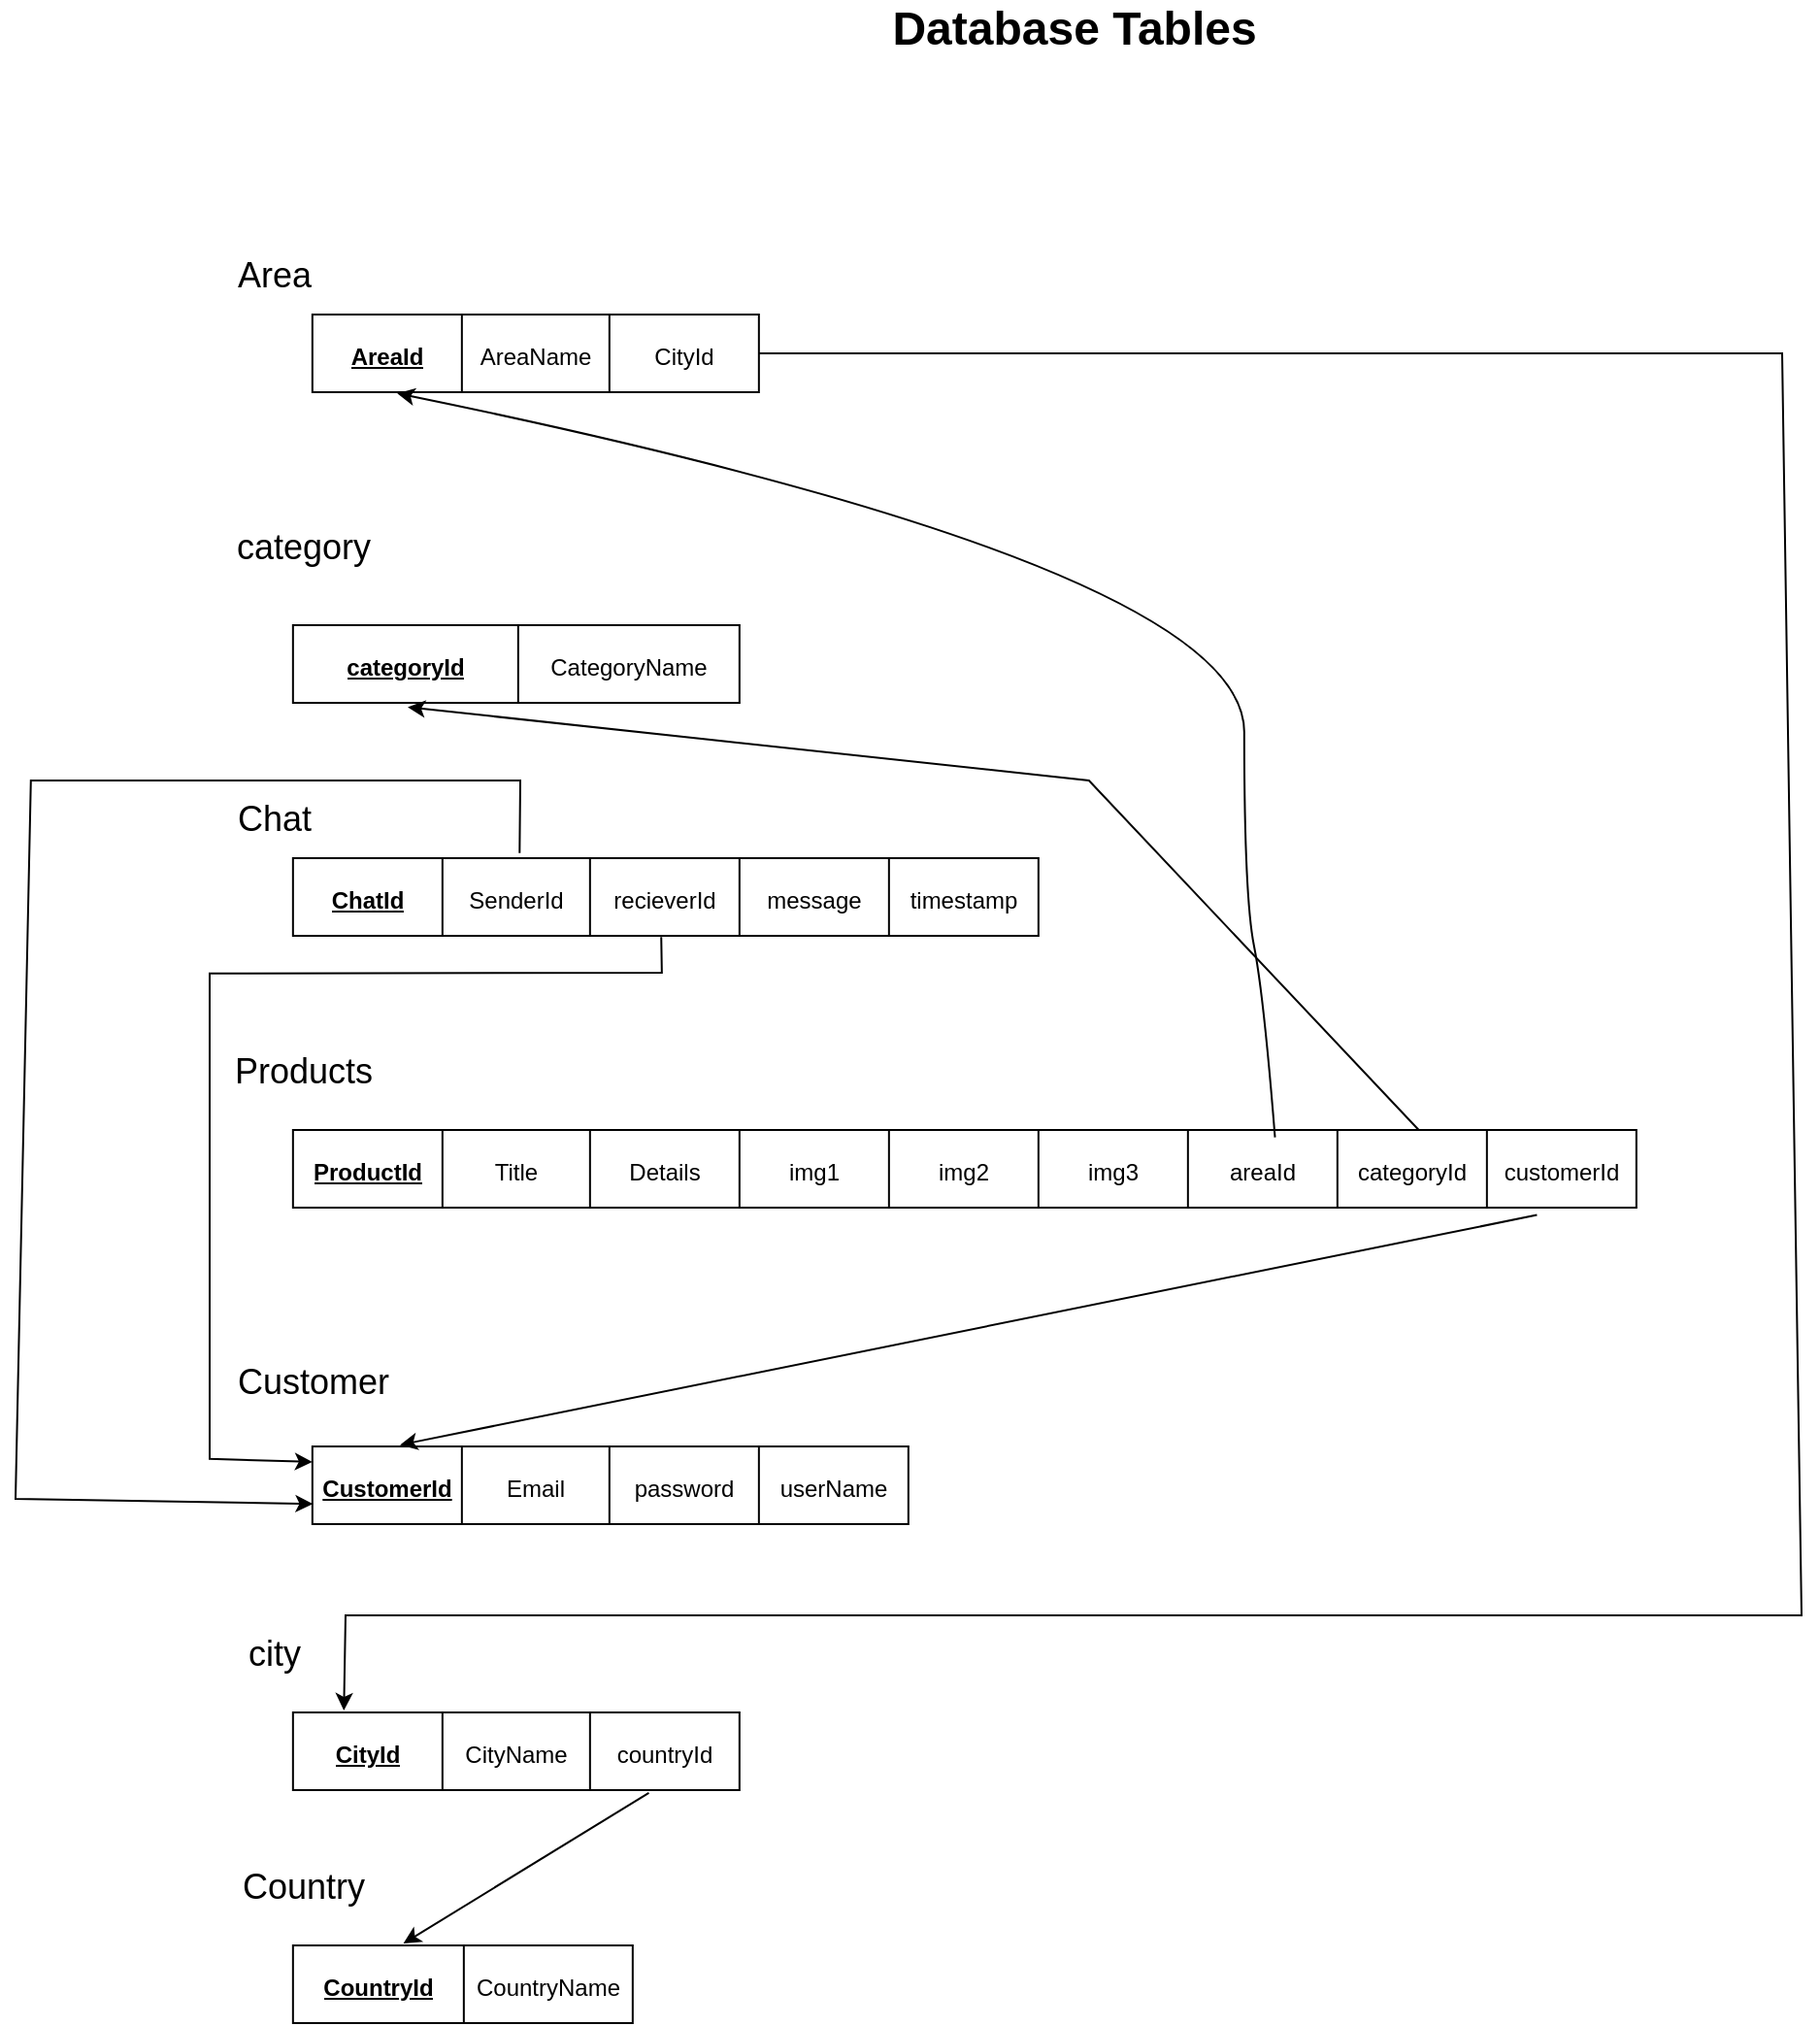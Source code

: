 <mxfile version="27.0.3">
  <diagram name="Page-1" id="X6z8CzENM07ay0lvVs-k">
    <mxGraphModel dx="1042" dy="562" grid="1" gridSize="10" guides="1" tooltips="1" connect="1" arrows="1" fold="1" page="1" pageScale="1" pageWidth="1169" pageHeight="1654" math="0" shadow="0">
      <root>
        <mxCell id="0" />
        <mxCell id="1" parent="0" />
        <mxCell id="BDFGcOm6Nt9ZtLd4nvDa-1" value="" style="shape=table;startSize=0;container=1;collapsible=0;childLayout=tableLayout;fontSize=16;" vertex="1" parent="1">
          <mxGeometry x="192.92" y="190" width="230" height="40" as="geometry" />
        </mxCell>
        <mxCell id="BDFGcOm6Nt9ZtLd4nvDa-2" value="" style="shape=tableRow;horizontal=0;startSize=0;swimlaneHead=0;swimlaneBody=0;strokeColor=inherit;top=0;left=0;bottom=0;right=0;collapsible=0;dropTarget=0;fillColor=none;points=[[0,0.5],[1,0.5]];portConstraint=eastwest;fontSize=16;" vertex="1" parent="BDFGcOm6Nt9ZtLd4nvDa-1">
          <mxGeometry width="230" height="40" as="geometry" />
        </mxCell>
        <mxCell id="BDFGcOm6Nt9ZtLd4nvDa-3" value="&lt;font style=&quot;font-size: 12px;&quot;&gt;&lt;u&gt;&lt;b&gt;AreaId&lt;/b&gt;&lt;/u&gt;&lt;/font&gt;" style="shape=partialRectangle;html=1;whiteSpace=wrap;connectable=0;strokeColor=inherit;overflow=hidden;fillColor=none;top=0;left=0;bottom=0;right=0;pointerEvents=1;fontSize=16;" vertex="1" parent="BDFGcOm6Nt9ZtLd4nvDa-2">
          <mxGeometry width="77" height="40" as="geometry">
            <mxRectangle width="77" height="40" as="alternateBounds" />
          </mxGeometry>
        </mxCell>
        <mxCell id="BDFGcOm6Nt9ZtLd4nvDa-4" value="&lt;font style=&quot;font-size: 12px;&quot;&gt;AreaName&lt;/font&gt;" style="shape=partialRectangle;html=1;whiteSpace=wrap;connectable=0;strokeColor=inherit;overflow=hidden;fillColor=none;top=0;left=0;bottom=0;right=0;pointerEvents=1;fontSize=16;" vertex="1" parent="BDFGcOm6Nt9ZtLd4nvDa-2">
          <mxGeometry x="77" width="76" height="40" as="geometry">
            <mxRectangle width="76" height="40" as="alternateBounds" />
          </mxGeometry>
        </mxCell>
        <mxCell id="BDFGcOm6Nt9ZtLd4nvDa-5" value="&lt;font style=&quot;font-size: 12px;&quot;&gt;CityId&lt;/font&gt;" style="shape=partialRectangle;html=1;whiteSpace=wrap;connectable=0;strokeColor=inherit;overflow=hidden;fillColor=none;top=0;left=0;bottom=0;right=0;pointerEvents=1;fontSize=16;" vertex="1" parent="BDFGcOm6Nt9ZtLd4nvDa-2">
          <mxGeometry x="153" width="77" height="40" as="geometry">
            <mxRectangle width="77" height="40" as="alternateBounds" />
          </mxGeometry>
        </mxCell>
        <mxCell id="BDFGcOm6Nt9ZtLd4nvDa-14" value="&lt;font style=&quot;font-size: 24px;&quot;&gt;Database Tables&lt;/font&gt;" style="text;align=center;fontStyle=1;verticalAlign=middle;spacingLeft=3;spacingRight=3;strokeColor=none;rotatable=0;points=[[0,0.5],[1,0.5]];portConstraint=eastwest;html=1;" vertex="1" parent="1">
          <mxGeometry x="505" y="30" width="160" height="26" as="geometry" />
        </mxCell>
        <mxCell id="BDFGcOm6Nt9ZtLd4nvDa-16" value="&lt;font style=&quot;font-size: 18px;&quot;&gt;Area&lt;/font&gt;" style="text;html=1;align=center;verticalAlign=middle;resizable=0;points=[];autosize=1;strokeColor=none;fillColor=none;" vertex="1" parent="1">
          <mxGeometry x="142.92" y="150" width="60" height="40" as="geometry" />
        </mxCell>
        <mxCell id="BDFGcOm6Nt9ZtLd4nvDa-17" value="" style="shape=table;startSize=0;container=1;collapsible=0;childLayout=tableLayout;fontSize=16;" vertex="1" parent="1">
          <mxGeometry x="182.92" y="350" width="230" height="40" as="geometry" />
        </mxCell>
        <mxCell id="BDFGcOm6Nt9ZtLd4nvDa-18" value="" style="shape=tableRow;horizontal=0;startSize=0;swimlaneHead=0;swimlaneBody=0;strokeColor=inherit;top=0;left=0;bottom=0;right=0;collapsible=0;dropTarget=0;fillColor=none;points=[[0,0.5],[1,0.5]];portConstraint=eastwest;fontSize=16;" vertex="1" parent="BDFGcOm6Nt9ZtLd4nvDa-17">
          <mxGeometry width="230" height="40" as="geometry" />
        </mxCell>
        <mxCell id="BDFGcOm6Nt9ZtLd4nvDa-19" value="&lt;span style=&quot;font-size: 12px;&quot;&gt;&lt;b&gt;&lt;u&gt;categoryId&lt;/u&gt;&lt;/b&gt;&lt;/span&gt;" style="shape=partialRectangle;html=1;whiteSpace=wrap;connectable=0;strokeColor=inherit;overflow=hidden;fillColor=none;top=0;left=0;bottom=0;right=0;pointerEvents=1;fontSize=16;" vertex="1" parent="BDFGcOm6Nt9ZtLd4nvDa-18">
          <mxGeometry width="116" height="40" as="geometry">
            <mxRectangle width="116" height="40" as="alternateBounds" />
          </mxGeometry>
        </mxCell>
        <mxCell id="BDFGcOm6Nt9ZtLd4nvDa-20" value="&lt;span style=&quot;font-size: 12px;&quot;&gt;CategoryName&lt;/span&gt;" style="shape=partialRectangle;html=1;whiteSpace=wrap;connectable=0;strokeColor=inherit;overflow=hidden;fillColor=none;top=0;left=0;bottom=0;right=0;pointerEvents=1;fontSize=16;" vertex="1" parent="BDFGcOm6Nt9ZtLd4nvDa-18">
          <mxGeometry x="116" width="114" height="40" as="geometry">
            <mxRectangle width="114" height="40" as="alternateBounds" />
          </mxGeometry>
        </mxCell>
        <mxCell id="BDFGcOm6Nt9ZtLd4nvDa-22" value="&lt;span style=&quot;font-size: 18px;&quot;&gt;category&lt;/span&gt;" style="text;html=1;align=center;verticalAlign=middle;resizable=0;points=[];autosize=1;strokeColor=none;fillColor=none;" vertex="1" parent="1">
          <mxGeometry x="142.92" y="290" width="90" height="40" as="geometry" />
        </mxCell>
        <mxCell id="BDFGcOm6Nt9ZtLd4nvDa-37" value="" style="shape=partialRectangle;html=1;whiteSpace=wrap;connectable=0;strokeColor=inherit;overflow=hidden;fillColor=none;top=0;left=0;bottom=0;right=0;pointerEvents=1;fontSize=16;" vertex="1" parent="1">
          <mxGeometry x="417.92" y="359" width="115" height="40" as="geometry">
            <mxRectangle width="115" height="40" as="alternateBounds" />
          </mxGeometry>
        </mxCell>
        <mxCell id="BDFGcOm6Nt9ZtLd4nvDa-44" value="" style="shape=table;startSize=0;container=1;collapsible=0;childLayout=tableLayout;fontSize=16;" vertex="1" parent="1">
          <mxGeometry x="182.92" y="470" width="384" height="40" as="geometry" />
        </mxCell>
        <mxCell id="BDFGcOm6Nt9ZtLd4nvDa-45" value="" style="shape=tableRow;horizontal=0;startSize=0;swimlaneHead=0;swimlaneBody=0;strokeColor=inherit;top=0;left=0;bottom=0;right=0;collapsible=0;dropTarget=0;fillColor=none;points=[[0,0.5],[1,0.5]];portConstraint=eastwest;fontSize=16;" vertex="1" parent="BDFGcOm6Nt9ZtLd4nvDa-44">
          <mxGeometry width="384" height="40" as="geometry" />
        </mxCell>
        <mxCell id="BDFGcOm6Nt9ZtLd4nvDa-46" value="&lt;span style=&quot;font-size: 12px;&quot;&gt;&lt;b&gt;&lt;u&gt;ChatId&lt;/u&gt;&lt;/b&gt;&lt;/span&gt;" style="shape=partialRectangle;html=1;whiteSpace=wrap;connectable=0;strokeColor=inherit;overflow=hidden;fillColor=none;top=0;left=0;bottom=0;right=0;pointerEvents=1;fontSize=16;" vertex="1" parent="BDFGcOm6Nt9ZtLd4nvDa-45">
          <mxGeometry width="77" height="40" as="geometry">
            <mxRectangle width="77" height="40" as="alternateBounds" />
          </mxGeometry>
        </mxCell>
        <mxCell id="BDFGcOm6Nt9ZtLd4nvDa-47" value="&lt;span style=&quot;font-size: 12px;&quot;&gt;SenderId&lt;/span&gt;" style="shape=partialRectangle;html=1;whiteSpace=wrap;connectable=0;strokeColor=inherit;overflow=hidden;fillColor=none;top=0;left=0;bottom=0;right=0;pointerEvents=1;fontSize=16;" vertex="1" parent="BDFGcOm6Nt9ZtLd4nvDa-45">
          <mxGeometry x="77" width="76" height="40" as="geometry">
            <mxRectangle width="76" height="40" as="alternateBounds" />
          </mxGeometry>
        </mxCell>
        <mxCell id="BDFGcOm6Nt9ZtLd4nvDa-48" value="&lt;font style=&quot;font-size: 12px;&quot;&gt;recieverId&lt;/font&gt;" style="shape=partialRectangle;html=1;whiteSpace=wrap;connectable=0;strokeColor=inherit;overflow=hidden;fillColor=none;top=0;left=0;bottom=0;right=0;pointerEvents=1;fontSize=16;" vertex="1" parent="BDFGcOm6Nt9ZtLd4nvDa-45">
          <mxGeometry x="153" width="77" height="40" as="geometry">
            <mxRectangle width="77" height="40" as="alternateBounds" />
          </mxGeometry>
        </mxCell>
        <mxCell id="BDFGcOm6Nt9ZtLd4nvDa-50" value="&lt;font style=&quot;font-size: 12px;&quot;&gt;message&lt;/font&gt;" style="shape=partialRectangle;html=1;whiteSpace=wrap;connectable=0;strokeColor=inherit;overflow=hidden;fillColor=none;top=0;left=0;bottom=0;right=0;pointerEvents=1;fontSize=16;" vertex="1" parent="BDFGcOm6Nt9ZtLd4nvDa-45">
          <mxGeometry x="230" width="77" height="40" as="geometry">
            <mxRectangle width="77" height="40" as="alternateBounds" />
          </mxGeometry>
        </mxCell>
        <mxCell id="BDFGcOm6Nt9ZtLd4nvDa-51" value="&lt;font style=&quot;font-size: 12px;&quot;&gt;timestamp&lt;/font&gt;" style="shape=partialRectangle;html=1;whiteSpace=wrap;connectable=0;strokeColor=inherit;overflow=hidden;fillColor=none;top=0;left=0;bottom=0;right=0;pointerEvents=1;fontSize=16;" vertex="1" parent="BDFGcOm6Nt9ZtLd4nvDa-45">
          <mxGeometry x="307" width="77" height="40" as="geometry">
            <mxRectangle width="77" height="40" as="alternateBounds" />
          </mxGeometry>
        </mxCell>
        <mxCell id="BDFGcOm6Nt9ZtLd4nvDa-49" value="&lt;span style=&quot;font-size: 18px;&quot;&gt;Chat&lt;/span&gt;" style="text;html=1;align=center;verticalAlign=middle;resizable=0;points=[];autosize=1;strokeColor=none;fillColor=none;" vertex="1" parent="1">
          <mxGeometry x="142.92" y="430" width="60" height="40" as="geometry" />
        </mxCell>
        <mxCell id="BDFGcOm6Nt9ZtLd4nvDa-60" value="" style="shape=table;startSize=0;container=1;collapsible=0;childLayout=tableLayout;fontSize=16;" vertex="1" parent="1">
          <mxGeometry x="182.92" y="910" width="230" height="40" as="geometry" />
        </mxCell>
        <mxCell id="BDFGcOm6Nt9ZtLd4nvDa-61" value="" style="shape=tableRow;horizontal=0;startSize=0;swimlaneHead=0;swimlaneBody=0;strokeColor=inherit;top=0;left=0;bottom=0;right=0;collapsible=0;dropTarget=0;fillColor=none;points=[[0,0.5],[1,0.5]];portConstraint=eastwest;fontSize=16;" vertex="1" parent="BDFGcOm6Nt9ZtLd4nvDa-60">
          <mxGeometry width="230" height="40" as="geometry" />
        </mxCell>
        <mxCell id="BDFGcOm6Nt9ZtLd4nvDa-62" value="&lt;span style=&quot;font-size: 12px;&quot;&gt;&lt;b&gt;&lt;u&gt;CityId&lt;/u&gt;&lt;/b&gt;&lt;/span&gt;" style="shape=partialRectangle;html=1;whiteSpace=wrap;connectable=0;strokeColor=inherit;overflow=hidden;fillColor=none;top=0;left=0;bottom=0;right=0;pointerEvents=1;fontSize=16;" vertex="1" parent="BDFGcOm6Nt9ZtLd4nvDa-61">
          <mxGeometry width="77" height="40" as="geometry">
            <mxRectangle width="77" height="40" as="alternateBounds" />
          </mxGeometry>
        </mxCell>
        <mxCell id="BDFGcOm6Nt9ZtLd4nvDa-63" value="&lt;span style=&quot;font-size: 12px;&quot;&gt;CityName&lt;/span&gt;" style="shape=partialRectangle;html=1;whiteSpace=wrap;connectable=0;strokeColor=inherit;overflow=hidden;fillColor=none;top=0;left=0;bottom=0;right=0;pointerEvents=1;fontSize=16;" vertex="1" parent="BDFGcOm6Nt9ZtLd4nvDa-61">
          <mxGeometry x="77" width="76" height="40" as="geometry">
            <mxRectangle width="76" height="40" as="alternateBounds" />
          </mxGeometry>
        </mxCell>
        <mxCell id="BDFGcOm6Nt9ZtLd4nvDa-64" value="&lt;span style=&quot;font-size: 12px;&quot;&gt;countryId&lt;/span&gt;" style="shape=partialRectangle;html=1;whiteSpace=wrap;connectable=0;strokeColor=inherit;overflow=hidden;fillColor=none;top=0;left=0;bottom=0;right=0;pointerEvents=1;fontSize=16;" vertex="1" parent="BDFGcOm6Nt9ZtLd4nvDa-61">
          <mxGeometry x="153" width="77" height="40" as="geometry">
            <mxRectangle width="77" height="40" as="alternateBounds" />
          </mxGeometry>
        </mxCell>
        <mxCell id="BDFGcOm6Nt9ZtLd4nvDa-67" value="&lt;span style=&quot;font-size: 18px;&quot;&gt;city&lt;/span&gt;" style="text;html=1;align=center;verticalAlign=middle;resizable=0;points=[];autosize=1;strokeColor=none;fillColor=none;" vertex="1" parent="1">
          <mxGeometry x="147.92" y="860" width="50" height="40" as="geometry" />
        </mxCell>
        <mxCell id="BDFGcOm6Nt9ZtLd4nvDa-68" value="" style="shape=table;startSize=0;container=1;collapsible=0;childLayout=tableLayout;fontSize=16;" vertex="1" parent="1">
          <mxGeometry x="182.92" y="1030" width="175" height="40" as="geometry" />
        </mxCell>
        <mxCell id="BDFGcOm6Nt9ZtLd4nvDa-69" value="" style="shape=tableRow;horizontal=0;startSize=0;swimlaneHead=0;swimlaneBody=0;strokeColor=inherit;top=0;left=0;bottom=0;right=0;collapsible=0;dropTarget=0;fillColor=none;points=[[0,0.5],[1,0.5]];portConstraint=eastwest;fontSize=16;" vertex="1" parent="BDFGcOm6Nt9ZtLd4nvDa-68">
          <mxGeometry width="175" height="40" as="geometry" />
        </mxCell>
        <mxCell id="BDFGcOm6Nt9ZtLd4nvDa-70" value="&lt;span style=&quot;font-size: 12px;&quot;&gt;&lt;b&gt;&lt;u&gt;CountryId&lt;/u&gt;&lt;/b&gt;&lt;/span&gt;" style="shape=partialRectangle;html=1;whiteSpace=wrap;connectable=0;strokeColor=inherit;overflow=hidden;fillColor=none;top=0;left=0;bottom=0;right=0;pointerEvents=1;fontSize=16;" vertex="1" parent="BDFGcOm6Nt9ZtLd4nvDa-69">
          <mxGeometry width="88" height="40" as="geometry">
            <mxRectangle width="88" height="40" as="alternateBounds" />
          </mxGeometry>
        </mxCell>
        <mxCell id="BDFGcOm6Nt9ZtLd4nvDa-71" value="&lt;span style=&quot;font-size: 12px;&quot;&gt;CountryName&lt;/span&gt;" style="shape=partialRectangle;html=1;whiteSpace=wrap;connectable=0;strokeColor=inherit;overflow=hidden;fillColor=none;top=0;left=0;bottom=0;right=0;pointerEvents=1;fontSize=16;" vertex="1" parent="BDFGcOm6Nt9ZtLd4nvDa-69">
          <mxGeometry x="88" width="87" height="40" as="geometry">
            <mxRectangle width="87" height="40" as="alternateBounds" />
          </mxGeometry>
        </mxCell>
        <mxCell id="BDFGcOm6Nt9ZtLd4nvDa-75" value="&lt;span style=&quot;font-size: 18px;&quot;&gt;Country&lt;/span&gt;" style="text;html=1;align=center;verticalAlign=middle;resizable=0;points=[];autosize=1;strokeColor=none;fillColor=none;" vertex="1" parent="1">
          <mxGeometry x="142.92" y="980" width="90" height="40" as="geometry" />
        </mxCell>
        <mxCell id="BDFGcOm6Nt9ZtLd4nvDa-76" value="" style="shape=table;startSize=0;container=1;collapsible=0;childLayout=tableLayout;fontSize=16;" vertex="1" parent="1">
          <mxGeometry x="192.92" y="773" width="307" height="40" as="geometry" />
        </mxCell>
        <mxCell id="BDFGcOm6Nt9ZtLd4nvDa-77" value="" style="shape=tableRow;horizontal=0;startSize=0;swimlaneHead=0;swimlaneBody=0;strokeColor=inherit;top=0;left=0;bottom=0;right=0;collapsible=0;dropTarget=0;fillColor=none;points=[[0,0.5],[1,0.5]];portConstraint=eastwest;fontSize=16;" vertex="1" parent="BDFGcOm6Nt9ZtLd4nvDa-76">
          <mxGeometry width="307" height="40" as="geometry" />
        </mxCell>
        <mxCell id="BDFGcOm6Nt9ZtLd4nvDa-78" value="&lt;span style=&quot;font-size: 12px;&quot;&gt;&lt;b&gt;&lt;u&gt;CustomerId&lt;/u&gt;&lt;/b&gt;&lt;/span&gt;" style="shape=partialRectangle;html=1;whiteSpace=wrap;connectable=0;strokeColor=inherit;overflow=hidden;fillColor=none;top=0;left=0;bottom=0;right=0;pointerEvents=1;fontSize=16;" vertex="1" parent="BDFGcOm6Nt9ZtLd4nvDa-77">
          <mxGeometry width="77" height="40" as="geometry">
            <mxRectangle width="77" height="40" as="alternateBounds" />
          </mxGeometry>
        </mxCell>
        <mxCell id="BDFGcOm6Nt9ZtLd4nvDa-79" value="&lt;span style=&quot;font-size: 12px;&quot;&gt;Email&lt;/span&gt;" style="shape=partialRectangle;html=1;whiteSpace=wrap;connectable=0;strokeColor=inherit;overflow=hidden;fillColor=none;top=0;left=0;bottom=0;right=0;pointerEvents=1;fontSize=16;" vertex="1" parent="BDFGcOm6Nt9ZtLd4nvDa-77">
          <mxGeometry x="77" width="76" height="40" as="geometry">
            <mxRectangle width="76" height="40" as="alternateBounds" />
          </mxGeometry>
        </mxCell>
        <mxCell id="BDFGcOm6Nt9ZtLd4nvDa-80" value="&lt;span style=&quot;font-size: 12px;&quot;&gt;password&lt;/span&gt;" style="shape=partialRectangle;html=1;whiteSpace=wrap;connectable=0;strokeColor=inherit;overflow=hidden;fillColor=none;top=0;left=0;bottom=0;right=0;pointerEvents=1;fontSize=16;" vertex="1" parent="BDFGcOm6Nt9ZtLd4nvDa-77">
          <mxGeometry x="153" width="77" height="40" as="geometry">
            <mxRectangle width="77" height="40" as="alternateBounds" />
          </mxGeometry>
        </mxCell>
        <mxCell id="BDFGcOm6Nt9ZtLd4nvDa-81" value="&lt;span style=&quot;font-size: 12px;&quot;&gt;userName&lt;/span&gt;" style="shape=partialRectangle;html=1;whiteSpace=wrap;connectable=0;strokeColor=inherit;overflow=hidden;fillColor=none;top=0;left=0;bottom=0;right=0;pointerEvents=1;fontSize=16;" vertex="1" parent="BDFGcOm6Nt9ZtLd4nvDa-77">
          <mxGeometry x="230" width="77" height="40" as="geometry">
            <mxRectangle width="77" height="40" as="alternateBounds" />
          </mxGeometry>
        </mxCell>
        <mxCell id="BDFGcOm6Nt9ZtLd4nvDa-83" value="&lt;span style=&quot;font-size: 18px;&quot;&gt;Customer&lt;/span&gt;" style="text;html=1;align=center;verticalAlign=middle;resizable=0;points=[];autosize=1;strokeColor=none;fillColor=none;" vertex="1" parent="1">
          <mxGeometry x="142.92" y="720" width="100" height="40" as="geometry" />
        </mxCell>
        <mxCell id="BDFGcOm6Nt9ZtLd4nvDa-84" value="" style="shape=table;startSize=0;container=1;collapsible=0;childLayout=tableLayout;fontSize=16;" vertex="1" parent="1">
          <mxGeometry x="182.92" y="610" width="692" height="40" as="geometry" />
        </mxCell>
        <mxCell id="BDFGcOm6Nt9ZtLd4nvDa-85" value="" style="shape=tableRow;horizontal=0;startSize=0;swimlaneHead=0;swimlaneBody=0;strokeColor=inherit;top=0;left=0;bottom=0;right=0;collapsible=0;dropTarget=0;fillColor=none;points=[[0,0.5],[1,0.5]];portConstraint=eastwest;fontSize=16;" vertex="1" parent="BDFGcOm6Nt9ZtLd4nvDa-84">
          <mxGeometry width="692" height="40" as="geometry" />
        </mxCell>
        <mxCell id="BDFGcOm6Nt9ZtLd4nvDa-86" value="&lt;span style=&quot;font-size: 12px;&quot;&gt;&lt;b&gt;&lt;u&gt;ProductId&lt;/u&gt;&lt;/b&gt;&lt;/span&gt;" style="shape=partialRectangle;html=1;whiteSpace=wrap;connectable=0;strokeColor=inherit;overflow=hidden;fillColor=none;top=0;left=0;bottom=0;right=0;pointerEvents=1;fontSize=16;" vertex="1" parent="BDFGcOm6Nt9ZtLd4nvDa-85">
          <mxGeometry width="77" height="40" as="geometry">
            <mxRectangle width="77" height="40" as="alternateBounds" />
          </mxGeometry>
        </mxCell>
        <mxCell id="BDFGcOm6Nt9ZtLd4nvDa-87" value="&lt;span style=&quot;font-size: 12px;&quot;&gt;Title&lt;/span&gt;" style="shape=partialRectangle;html=1;whiteSpace=wrap;connectable=0;strokeColor=inherit;overflow=hidden;fillColor=none;top=0;left=0;bottom=0;right=0;pointerEvents=1;fontSize=16;" vertex="1" parent="BDFGcOm6Nt9ZtLd4nvDa-85">
          <mxGeometry x="77" width="76" height="40" as="geometry">
            <mxRectangle width="76" height="40" as="alternateBounds" />
          </mxGeometry>
        </mxCell>
        <mxCell id="BDFGcOm6Nt9ZtLd4nvDa-88" value="&lt;span style=&quot;font-size: 12px;&quot;&gt;Details&lt;/span&gt;" style="shape=partialRectangle;html=1;whiteSpace=wrap;connectable=0;strokeColor=inherit;overflow=hidden;fillColor=none;top=0;left=0;bottom=0;right=0;pointerEvents=1;fontSize=16;" vertex="1" parent="BDFGcOm6Nt9ZtLd4nvDa-85">
          <mxGeometry x="153" width="77" height="40" as="geometry">
            <mxRectangle width="77" height="40" as="alternateBounds" />
          </mxGeometry>
        </mxCell>
        <mxCell id="BDFGcOm6Nt9ZtLd4nvDa-89" value="&lt;span style=&quot;font-size: 12px;&quot;&gt;img1&lt;/span&gt;" style="shape=partialRectangle;html=1;whiteSpace=wrap;connectable=0;strokeColor=inherit;overflow=hidden;fillColor=none;top=0;left=0;bottom=0;right=0;pointerEvents=1;fontSize=16;" vertex="1" parent="BDFGcOm6Nt9ZtLd4nvDa-85">
          <mxGeometry x="230" width="77" height="40" as="geometry">
            <mxRectangle width="77" height="40" as="alternateBounds" />
          </mxGeometry>
        </mxCell>
        <mxCell id="BDFGcOm6Nt9ZtLd4nvDa-91" value="&lt;font style=&quot;font-size: 12px;&quot;&gt;img2&lt;/font&gt;" style="shape=partialRectangle;html=1;whiteSpace=wrap;connectable=0;strokeColor=inherit;overflow=hidden;fillColor=none;top=0;left=0;bottom=0;right=0;pointerEvents=1;fontSize=16;" vertex="1" parent="BDFGcOm6Nt9ZtLd4nvDa-85">
          <mxGeometry x="307" width="77" height="40" as="geometry">
            <mxRectangle width="77" height="40" as="alternateBounds" />
          </mxGeometry>
        </mxCell>
        <mxCell id="BDFGcOm6Nt9ZtLd4nvDa-92" value="&lt;font style=&quot;font-size: 12px;&quot;&gt;img3&lt;/font&gt;" style="shape=partialRectangle;html=1;whiteSpace=wrap;connectable=0;strokeColor=inherit;overflow=hidden;fillColor=none;top=0;left=0;bottom=0;right=0;pointerEvents=1;fontSize=16;" vertex="1" parent="BDFGcOm6Nt9ZtLd4nvDa-85">
          <mxGeometry x="384" width="77" height="40" as="geometry">
            <mxRectangle width="77" height="40" as="alternateBounds" />
          </mxGeometry>
        </mxCell>
        <mxCell id="BDFGcOm6Nt9ZtLd4nvDa-93" value="&lt;font style=&quot;font-size: 12px;&quot;&gt;areaId&lt;/font&gt;" style="shape=partialRectangle;html=1;whiteSpace=wrap;connectable=0;strokeColor=inherit;overflow=hidden;fillColor=none;top=0;left=0;bottom=0;right=0;pointerEvents=1;fontSize=16;" vertex="1" parent="BDFGcOm6Nt9ZtLd4nvDa-85">
          <mxGeometry x="461" width="77" height="40" as="geometry">
            <mxRectangle width="77" height="40" as="alternateBounds" />
          </mxGeometry>
        </mxCell>
        <mxCell id="BDFGcOm6Nt9ZtLd4nvDa-94" value="&lt;font style=&quot;font-size: 12px;&quot;&gt;categoryId&lt;/font&gt;" style="shape=partialRectangle;html=1;whiteSpace=wrap;connectable=0;strokeColor=inherit;overflow=hidden;fillColor=none;top=0;left=0;bottom=0;right=0;pointerEvents=1;fontSize=16;" vertex="1" parent="BDFGcOm6Nt9ZtLd4nvDa-85">
          <mxGeometry x="538" width="77" height="40" as="geometry">
            <mxRectangle width="77" height="40" as="alternateBounds" />
          </mxGeometry>
        </mxCell>
        <mxCell id="BDFGcOm6Nt9ZtLd4nvDa-95" value="&lt;font style=&quot;font-size: 12px;&quot;&gt;customerId&lt;/font&gt;" style="shape=partialRectangle;html=1;whiteSpace=wrap;connectable=0;strokeColor=inherit;overflow=hidden;fillColor=none;top=0;left=0;bottom=0;right=0;pointerEvents=1;fontSize=16;" vertex="1" parent="BDFGcOm6Nt9ZtLd4nvDa-85">
          <mxGeometry x="615" width="77" height="40" as="geometry">
            <mxRectangle width="77" height="40" as="alternateBounds" />
          </mxGeometry>
        </mxCell>
        <mxCell id="BDFGcOm6Nt9ZtLd4nvDa-90" value="&lt;span style=&quot;font-size: 18px;&quot;&gt;Products&lt;/span&gt;" style="text;html=1;align=center;verticalAlign=middle;resizable=0;points=[];autosize=1;strokeColor=none;fillColor=none;" vertex="1" parent="1">
          <mxGeometry x="142.92" y="560" width="90" height="40" as="geometry" />
        </mxCell>
        <mxCell id="BDFGcOm6Nt9ZtLd4nvDa-98" value="" style="curved=1;endArrow=classic;html=1;rounded=0;entryX=0.19;entryY=1.015;entryDx=0;entryDy=0;entryPerimeter=0;exitX=0.731;exitY=0.095;exitDx=0;exitDy=0;exitPerimeter=0;" edge="1" parent="1" source="BDFGcOm6Nt9ZtLd4nvDa-85" target="BDFGcOm6Nt9ZtLd4nvDa-2">
          <mxGeometry width="50" height="50" relative="1" as="geometry">
            <mxPoint x="622.92" y="490" as="sourcePoint" />
            <mxPoint x="672.92" y="440" as="targetPoint" />
            <Array as="points">
              <mxPoint x="682.92" y="540" />
              <mxPoint x="672.92" y="490" />
              <mxPoint x="672.92" y="320" />
            </Array>
          </mxGeometry>
        </mxCell>
        <mxCell id="BDFGcOm6Nt9ZtLd4nvDa-99" value="" style="endArrow=classic;html=1;rounded=0;entryX=0.257;entryY=1.055;entryDx=0;entryDy=0;entryPerimeter=0;exitX=0.838;exitY=0;exitDx=0;exitDy=0;exitPerimeter=0;" edge="1" parent="1" source="BDFGcOm6Nt9ZtLd4nvDa-85" target="BDFGcOm6Nt9ZtLd4nvDa-18">
          <mxGeometry width="50" height="50" relative="1" as="geometry">
            <mxPoint x="622.92" y="490" as="sourcePoint" />
            <mxPoint x="672.92" y="440" as="targetPoint" />
            <Array as="points">
              <mxPoint x="592.92" y="430" />
            </Array>
          </mxGeometry>
        </mxCell>
        <mxCell id="BDFGcOm6Nt9ZtLd4nvDa-100" value="" style="endArrow=classic;html=1;rounded=0;entryX=0.147;entryY=-0.02;entryDx=0;entryDy=0;entryPerimeter=0;exitX=0.926;exitY=1.095;exitDx=0;exitDy=0;exitPerimeter=0;" edge="1" parent="1" source="BDFGcOm6Nt9ZtLd4nvDa-85" target="BDFGcOm6Nt9ZtLd4nvDa-77">
          <mxGeometry width="50" height="50" relative="1" as="geometry">
            <mxPoint x="682.92" y="770" as="sourcePoint" />
            <mxPoint x="732.92" y="720" as="targetPoint" />
          </mxGeometry>
        </mxCell>
        <mxCell id="BDFGcOm6Nt9ZtLd4nvDa-101" value="" style="endArrow=classic;html=1;rounded=0;entryX=0.325;entryY=-0.025;entryDx=0;entryDy=0;entryPerimeter=0;exitX=0.797;exitY=1.035;exitDx=0;exitDy=0;exitPerimeter=0;" edge="1" parent="1" source="BDFGcOm6Nt9ZtLd4nvDa-61" target="BDFGcOm6Nt9ZtLd4nvDa-69">
          <mxGeometry width="50" height="50" relative="1" as="geometry">
            <mxPoint x="572.92" y="880" as="sourcePoint" />
            <mxPoint x="622.92" y="830" as="targetPoint" />
          </mxGeometry>
        </mxCell>
        <mxCell id="BDFGcOm6Nt9ZtLd4nvDa-102" value="" style="endArrow=classic;html=1;rounded=0;exitX=0.494;exitY=1.015;exitDx=0;exitDy=0;exitPerimeter=0;" edge="1" parent="1" source="BDFGcOm6Nt9ZtLd4nvDa-45">
          <mxGeometry width="50" height="50" relative="1" as="geometry">
            <mxPoint x="400.832" y="510.0" as="sourcePoint" />
            <mxPoint x="192.92" y="781" as="targetPoint" />
            <Array as="points">
              <mxPoint x="372.92" y="529" />
              <mxPoint x="140" y="529.4" />
              <mxPoint x="140" y="779.4" />
            </Array>
          </mxGeometry>
        </mxCell>
        <mxCell id="BDFGcOm6Nt9ZtLd4nvDa-107" value="" style="endArrow=classic;html=1;rounded=0;exitX=0.304;exitY=-0.065;exitDx=0;exitDy=0;exitPerimeter=0;entryX=0.001;entryY=0.74;entryDx=0;entryDy=0;entryPerimeter=0;" edge="1" parent="1" source="BDFGcOm6Nt9ZtLd4nvDa-45" target="BDFGcOm6Nt9ZtLd4nvDa-77">
          <mxGeometry width="50" height="50" relative="1" as="geometry">
            <mxPoint x="390" y="430" as="sourcePoint" />
            <mxPoint x="190.82" y="756.625" as="targetPoint" />
            <Array as="points">
              <mxPoint x="300" y="430" />
              <mxPoint x="47.9" y="430" />
              <mxPoint x="40" y="800" />
            </Array>
          </mxGeometry>
        </mxCell>
        <mxCell id="BDFGcOm6Nt9ZtLd4nvDa-108" value="" style="endArrow=classic;html=1;rounded=0;entryX=0.114;entryY=-0.025;entryDx=0;entryDy=0;entryPerimeter=0;exitX=1;exitY=0.5;exitDx=0;exitDy=0;" edge="1" parent="1" source="BDFGcOm6Nt9ZtLd4nvDa-2" target="BDFGcOm6Nt9ZtLd4nvDa-61">
          <mxGeometry width="50" height="50" relative="1" as="geometry">
            <mxPoint x="950" y="170" as="sourcePoint" />
            <mxPoint x="270" y="860" as="targetPoint" />
            <Array as="points">
              <mxPoint x="950" y="210" />
              <mxPoint x="960" y="860" />
              <mxPoint x="210" y="860" />
            </Array>
          </mxGeometry>
        </mxCell>
      </root>
    </mxGraphModel>
  </diagram>
</mxfile>
